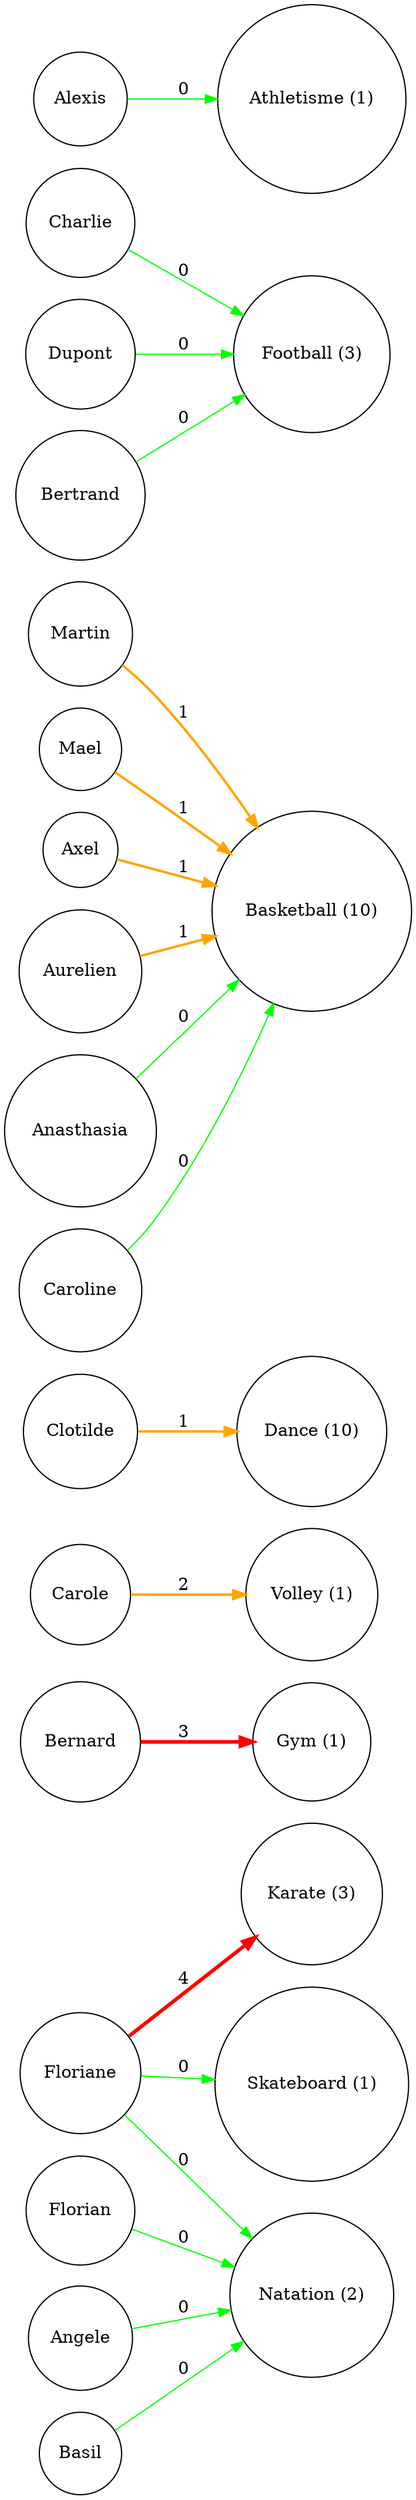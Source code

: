 digraph finite_state_machine {
	rankdir=LR;
	node [shape = circle];
	Floriane -> "Karate (3)" [ label = "4" color = "red" penwidth = 3.0];
	Floriane -> "Skateboard (1)" [ label = "0" color = "green" penwidth = 1.0];
	Floriane -> "Natation (2)" [ label = "0" color = "green" penwidth = 1.0];
	Florian -> "Natation (2)" [ label = "0" color = "green" penwidth = 1.0];
	Bernard -> "Gym (1)" [ label = "3" color = "red" penwidth = 3.0];
	Carole -> "Volley (1)" [ label = "2" color = "orange" penwidth = 2.0];
	Clotilde -> "Dance (10)" [ label = "1" color = "orange" penwidth = 2.0];
	Martin -> "Basketball (10)" [ label = "1" color = "orange" penwidth = 2.0];
	Mael -> "Basketball (10)" [ label = "1" color = "orange" penwidth = 2.0];
	Axel -> "Basketball (10)" [ label = "1" color = "orange" penwidth = 2.0];
	Aurelien -> "Basketball (10)" [ label = "1" color = "orange" penwidth = 2.0];
	Charlie -> "Football (3)" [ label = "0" color = "green" penwidth = 1.0];
	Anasthasia -> "Basketball (10)" [ label = "0" color = "green" penwidth = 1.0];
	Caroline -> "Basketball (10)" [ label = "0" color = "green" penwidth = 1.0];
	Angele -> "Natation (2)" [ label = "0" color = "green" penwidth = 1.0];
	Alexis -> "Athletisme (1)" [ label = "0" color = "green" penwidth = 1.0];
	Basil -> "Natation (2)" [ label = "0" color = "green" penwidth = 1.0];
	Dupont -> "Football (3)" [ label = "0" color = "green" penwidth = 1.0];
	Bertrand -> "Football (3)" [ label = "0" color = "green" penwidth = 1.0];
}
